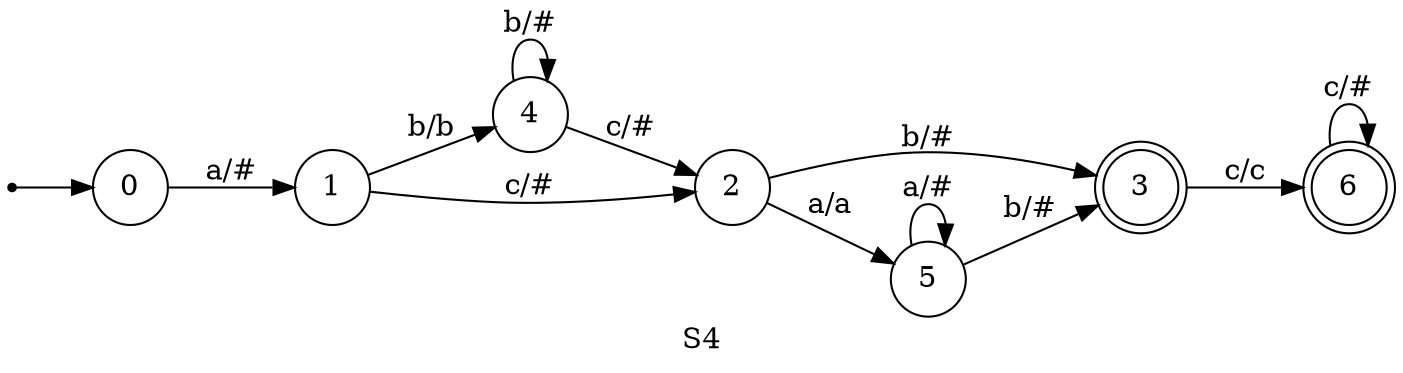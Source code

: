 digraph G {
	rankdir=LR;
	label="S4"
	init0 [shape=point];
	init0 -> 0;
	0 [shape=circle]
	0 -> 1 [label="a/#"]
	1 [shape=circle]
	1 -> 4 [label="b/b"]
	1 -> 2 [label="c/#"]
	2 [shape=circle]
	2 -> 3 [label="b/#"]
	2 -> 5 [label="a/a"]
	3 [shape=doublecircle]
	3 -> 6 [label="c/c"]
	4 [shape=circle]
	4 -> 4 [label="b/#"]
	4 -> 2 [label="c/#"]
	5 [shape=circle]
	5 -> 3 [label="b/#"]
	5 -> 5 [label="a/#"]
	6 [shape=doublecircle]
	6 -> 6 [label="c/#"]
}
